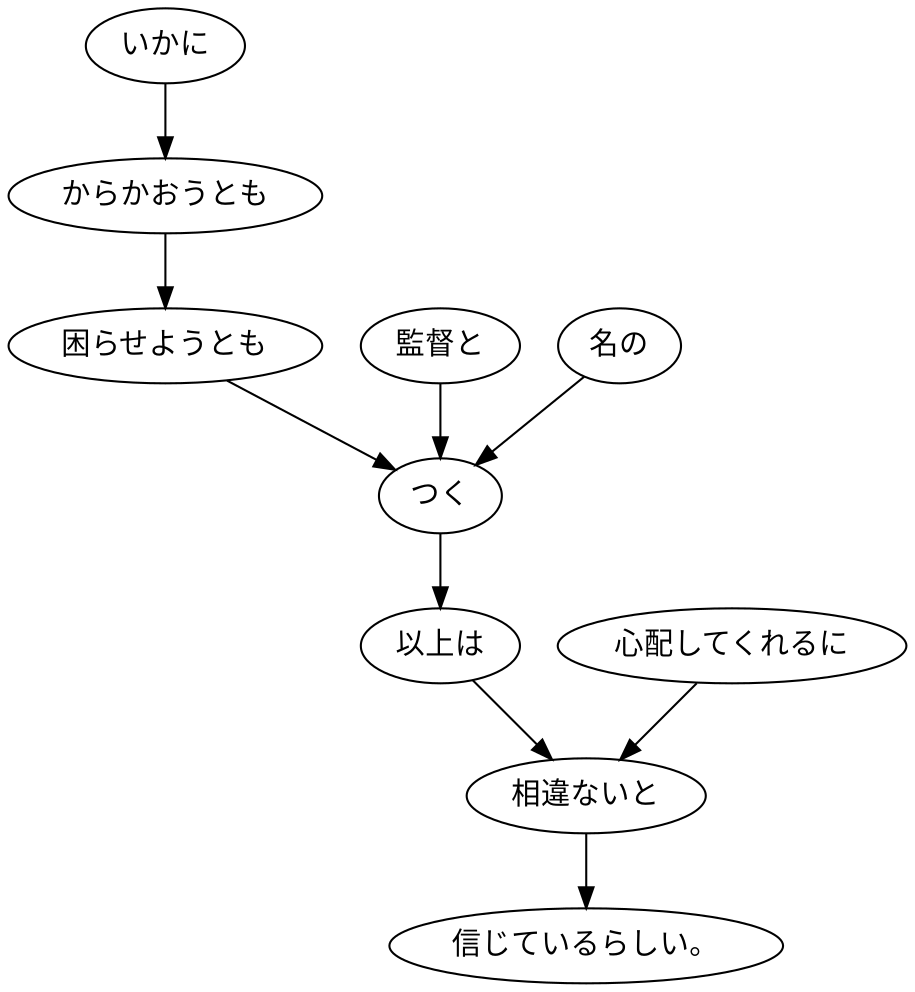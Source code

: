 digraph graph7396 {
	node0 [label="いかに"];
	node1 [label="からかおうとも"];
	node2 [label="困らせようとも"];
	node3 [label="監督と"];
	node4 [label="名の"];
	node5 [label="つく"];
	node6 [label="以上は"];
	node7 [label="心配してくれるに"];
	node8 [label="相違ないと"];
	node9 [label="信じているらしい。"];
	node0 -> node1;
	node1 -> node2;
	node2 -> node5;
	node3 -> node5;
	node4 -> node5;
	node5 -> node6;
	node6 -> node8;
	node7 -> node8;
	node8 -> node9;
}
